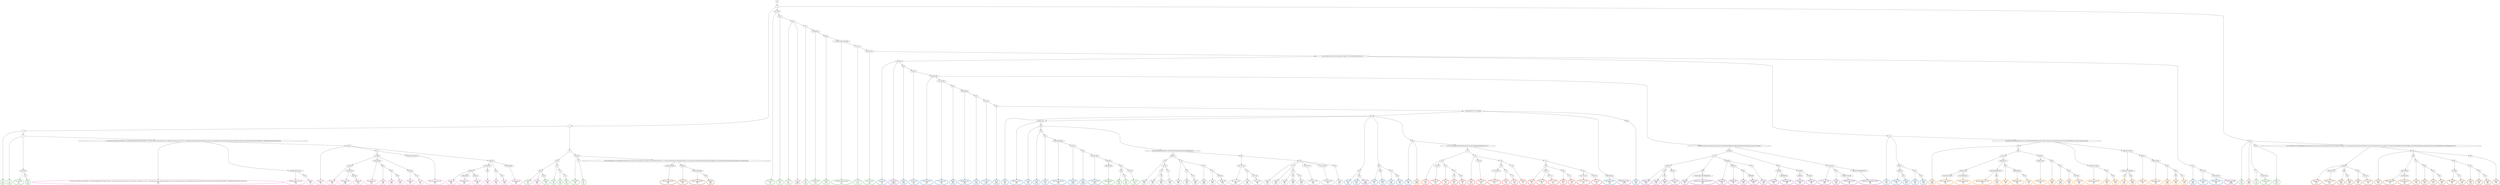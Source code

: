 digraph T {
	{
		rank=same
		424 [penwidth=3,colorscheme=set19,color=3,label="2_P\nP\n3.9%"]
		422 [penwidth=3,colorscheme=set19,color=3,label="7_P\nP\n4.5%"]
		420 [penwidth=3,colorscheme=set19,color=3,label="8;12;16;29_P\nP\n1.8%"]
		418 [penwidth=3,colorscheme=set19,color=3,label="52_P\nP\n5.3%"]
		414 [penwidth=3,colorscheme=set19,color=3,label="25;28_P\nP\n2.9%"]
		412 [penwidth=3,colorscheme=set19,color=3,label="33;40_P\nP\n5.1%"]
		410 [penwidth=3,colorscheme=set19,color=3,label="39_P\nP\n2.3%"]
		408 [penwidth=3,colorscheme=set19,color=3,label="45_P\nP\n1.9%"]
		406 [penwidth=3,colorscheme=set19,color=3,label="48_P\nP\n5.3%"]
		404 [penwidth=3,colorscheme=set19,color=3,label="14;24;38_P\nP\n1.9%"]
		402 [penwidth=3,colorscheme=set19,color=3,label="50_P\nP\n6%"]
		400 [penwidth=3,colorscheme=set19,color=3,label="3;5;13;18_P\nP\n1.5%"]
		398 [penwidth=3,colorscheme=set19,color=3,label="23;27_P\nP\n1.1%"]
		396 [penwidth=3,colorscheme=set19,color=3,label="32;37_P\nP\n6.8%"]
		394 [penwidth=3,colorscheme=set19,color=3,label="44_P\nP\n1.3%"]
		392 [penwidth=3,colorscheme=set19,color=3,label="57;60;61;64_P\nP\n0.51%"]
		390 [penwidth=3,colorscheme=set19,color=3,label="67;69_P\nP\n0.77%"]
		388 [penwidth=3,colorscheme=set19,color=3,label="77;90;93;99;100;104;106_P\nP\n0.25%"]
		386 [penwidth=3,colorscheme=set19,color=3,label="111;113_P\nP\n0.21%"]
		384 [penwidth=3,colorscheme=set19,color=3,label="116;119;122_P\nP\n0.16%"]
		360 [penwidth=3,colorscheme=set19,color=3,label="681;686;693_P\nP\n5.4%"]
		357 [penwidth=3,colorscheme=set19,color=3,label="699_P\nP\n8.6%"]
		355 [penwidth=3,colorscheme=set19,color=3,label="713_P\nP\n5.6%"]
		353 [penwidth=3,colorscheme=set19,color=3,label="704;710_P\nP\n9.4%"]
		351 [penwidth=3,colorscheme=set19,color=3,label="4;9_P\nP\n3.2%"]
		349 [penwidth=3,colorscheme=set19,color=3,label="17_P\nP\n2.3%"]
		347 [penwidth=3,colorscheme=set19,color=3,label="22;26;31;36_P\nP\n5.3%"]
		345 [penwidth=3,colorscheme=set19,color=3,label="30;35_P\nP\n6.6%"]
		343 [penwidth=3,colorscheme=set19,color=2,label="217_M1\nM1\n1.4%"]
		340 [penwidth=3,colorscheme=set19,color=2,label="230;233_M1\nM1\n1.2%"]
		338 [penwidth=3,colorscheme=set19,color=2,label="250_M1\nM1\n6.7%"]
		336 [penwidth=3,colorscheme=set19,color=2,label="232_M1\nM1\n1.6%"]
		334 [penwidth=3,colorscheme=set19,color=2,label="239_M1\nM1\n5.2%"]
		332 [penwidth=3,colorscheme=set19,color=2,label="223_M1\nM1\n0.38%"]
		330 [penwidth=3,colorscheme=set19,color=2,label="237;243_M1\nM1\n2.1%"]
		328 [penwidth=3,colorscheme=set19,color=2,label="248;254;263_M1\nM1\n6%"]
		327 [penwidth=3,colorscheme=set19,color=2,label="225;228_M1\nM1\n3.4%"]
		326 [penwidth=3,colorscheme=set19,color=2,label="236_M1\nM1\n0.16%"]
		325 [penwidth=3,colorscheme=set19,color=2,label="247;253_M1\nM1\n3.4%"]
		324 [penwidth=3,colorscheme=set19,color=2,label="258;262;269_M1\nM1\n0.81%"]
		323 [penwidth=3,colorscheme=set19,color=2,label="277;279;282_M1\nM1\n0.34%"]
		322 [penwidth=3,colorscheme=set19,color=2,label="286_M1\nM1\n0.65%"]
		321 [penwidth=3,colorscheme=set19,color=2,label="296;299;303_M1\nM1\n0.061%"]
		320 [penwidth=3,colorscheme=set19,color=2,label="307_M1\nM1\n0.19%"]
		319 [penwidth=3,colorscheme=set19,color=2,label="311;316_M1\nM1\n0.042%"]
		318 [penwidth=3,colorscheme=set19,color=2,label="333_M1\nM1\n0.023%"]
		316 [penwidth=3,colorscheme=set19,color=2,label="384;388;401_M1\nM1\n6.4%"]
		315 [penwidth=3,colorscheme=set19,color=2,label="387_M1\nM1\n3.9%"]
		313 [penwidth=3,colorscheme=set19,color=2,label="391_M1\nM1\n5.8%"]
		311 [penwidth=3,colorscheme=set19,color=2,label="397_M1\nM1\n6.1%"]
		310 [penwidth=3,colorscheme=set19,color=2,label="396;407;413_M1\nM1\n3.6%"]
		309 [penwidth=3,colorscheme=set19,color=2,label="419_M1\nM1\n5.5%"]
		308 [penwidth=3,colorscheme=set19,color=2,label="422_M1\nM1\n0.59%"]
		307 [penwidth=3,colorscheme=set19,color=2,label="431_M1\nM1\n2.3%"]
		306 [penwidth=3,colorscheme=set19,color=2,label="445;450;456;464_M1\nM1\n0.28%"]
		305 [penwidth=3,colorscheme=set19,color=2,label="470;478_M1\nM1\n0.085%"]
		304 [penwidth=3,colorscheme=set19,color=2,label="504_M1\nM1\n0.038%"]
		303 [penwidth=3,colorscheme=set19,color=2,label="512;522;590_M1\nM1\n0.034%"]
		301 [penwidth=3,colorscheme=set19,color=2,label="400_M1\nM1\n3.1%"]
		299 [penwidth=3,colorscheme=set19,color=2,label="406_M1\nM1\n6.7%"]
		297 [penwidth=3,colorscheme=set19,color=2,label="412_M1\nM1\n0.45%"]
		295 [penwidth=3,colorscheme=set19,color=2,label="418_M1\nM1\n5.5%"]
		293 [penwidth=3,colorscheme=set19,color=2,label="405_M1\nM1\n9%"]
		291 [penwidth=3,colorscheme=set19,color=2,label="390_M1\nM1\n6.8%"]
		289 [penwidth=3,colorscheme=set19,color=8,label="11;15;20;34;41;46;49;54;55;59;63;66;71;74;78;81;82;85;88;92;94;97;98;102;108;117;118;120;124;126;128;129;130;132;137;140;148;157;159;162;170;173;177;180;186;189;194;195;198;200;204;206;213;216;221;231;234;240;245;251;256;259;264;281;287;291;294;302;305;310;318;323;330;332;339;342;346;349;377;385;389;392;402;409;423;428;432_M2\nM2\n4.2%"]
		287 [penwidth=3,colorscheme=set19,color=8,label="439;465;480;515;524_M2\nM2\n1.2%"]
		285 [penwidth=3,colorscheme=set19,color=8,label="583_M2\nM2\n5%"]
		283 [penwidth=3,colorscheme=set19,color=8,label="451;457_M2\nM2\n1.5%"]
		279 [penwidth=3,colorscheme=set19,color=8,label="507;523_M2\nM2\n1.6%"]
		277 [penwidth=3,colorscheme=set19,color=8,label="547;561;582_M2\nM2\n0.49%"]
		275 [penwidth=3,colorscheme=set19,color=8,label="604;625_M2\nM2\n5.1%"]
		273 [penwidth=3,colorscheme=set19,color=8,label="535;546;560_M2\nM2\n2.4%"]
		271 [penwidth=3,colorscheme=set19,color=8,label="594_M2\nM2\n1.6%"]
		269 [penwidth=3,colorscheme=set19,color=8,label="615_M2\nM2\n5.4%"]
		267 [penwidth=3,colorscheme=set19,color=8,label="632_M2\nM2\n5.1%"]
		265 [penwidth=3,colorscheme=set19,color=8,label="545;559_M2\nM2\n1.4%"]
		263 [penwidth=3,colorscheme=set19,color=8,label="571_M2\nM2\n11%"]
		261 [penwidth=3,colorscheme=set19,color=8,label="506;514;544;558;570_M2\nM2\n5.7%"]
		257 [penwidth=3,colorscheme=set19,color=8,label="569;581_M2\nM2\n3.9%"]
		255 [penwidth=3,colorscheme=set19,color=8,label="593;603;614_M2\nM2\n6.3%"]
		253 [penwidth=3,colorscheme=set19,color=8,label="602;613_M2\nM2\n6.5%"]
		251 [penwidth=3,colorscheme=set19,color=8,label="592_M2\nM2\n7.4%"]
		249 [penwidth=3,colorscheme=set19,color=8,label="533_M2\nM2\n7.8%"]
		247 [penwidth=3,colorscheme=set19,color=8,label="591_M2\nM2\n5.2%"]
		245 [penwidth=3,colorscheme=set19,color=8,label="543;556;580_M2\nM2\n6.6%"]
		244 [penwidth=3,colorscheme=set19,color=8,label="25;28_M2\nM2\n3.9%"]
		243 [penwidth=3,colorscheme=set19,color=8,label="32;37_M2\nM2\n0.0047%"]
		242 [penwidth=3,colorscheme=set19,color=8,label="4;9_M2\nM2\n0.92%"]
		238 [penwidth=3,colorscheme=set19,color=9,label="708_M3\nM3\n2.3%"]
		235 [penwidth=3,colorscheme=set19,color=9,label="720_M3\nM3\n1.6%"]
		233 [penwidth=3,colorscheme=set19,color=9,label="740_M3\nM3\n5.6%"]
		231 [penwidth=3,colorscheme=set19,color=9,label="727_M3\nM3\n7.4%"]
		229 [penwidth=3,colorscheme=set19,color=9,label="719_M3\nM3\n1.5%"]
		227 [penwidth=3,colorscheme=set19,color=9,label="726_M3\nM3\n2.2%"]
		225 [penwidth=3,colorscheme=set19,color=9,label="753_M3\nM3\n6.4%"]
		223 [penwidth=3,colorscheme=set19,color=9,label="739_M3\nM3\n0.63%"]
		221 [penwidth=3,colorscheme=set19,color=9,label="745_M3\nM3\n1.3%"]
		219 [penwidth=3,colorscheme=set19,color=9,label="760;765_M3\nM3\n5.3%"]
		216 [penwidth=3,colorscheme=set19,color=9,label="700;707;715_M3\nM3\n0.45%"]
		214 [penwidth=3,colorscheme=set19,color=9,label="725_M3\nM3\n4.4%"]
		212 [penwidth=3,colorscheme=set19,color=9,label="732;744_M3\nM3\n7.6%"]
		210 [penwidth=3,colorscheme=set19,color=9,label="706_M3\nM3\n8.1%"]
		208 [penwidth=3,colorscheme=set19,color=9,label="714_M3\nM3\n9.8%"]
		206 [penwidth=3,colorscheme=set19,color=9,label="724_M3\nM3\n1.2%"]
		204 [penwidth=3,colorscheme=set19,color=9,label="738_M3\nM3\n5.2%"]
		202 [penwidth=3,colorscheme=set19,color=9,label="743_M3\nM3\n8.2%"]
		200 [penwidth=3,colorscheme=set19,color=9,label="718;731;737_M3\nM3\n8.5%"]
		198 [penwidth=3,colorscheme=set19,color=9,label="723;730;736_M3\nM3\n7%"]
		196 [penwidth=3,colorscheme=set19,color=9,label="752_M3\nM3\n5.2%"]
		193 [penwidth=3,colorscheme=set19,color=7,label="442;453;461;468_M4\nM4\n6.3%"]
		191 [penwidth=3,colorscheme=set19,color=7,label="446;452_M4\nM4\n3.1%"]
		189 [penwidth=3,colorscheme=set19,color=7,label="460;475;483;489_M4\nM4\n4.7%"]
		187 [penwidth=3,colorscheme=set19,color=7,label="499_M4\nM4\n5.8%"]
		184 [penwidth=3,colorscheme=set19,color=7,label="436;441_M4\nM4\n3.2%"]
		182 [penwidth=3,colorscheme=set19,color=7,label="459;467;474_M4\nM4\n9.5%"]
		180 [penwidth=3,colorscheme=set19,color=7,label="498_M4\nM4\n0.62%"]
		178 [penwidth=3,colorscheme=set19,color=7,label="548_M4\nM4\n5.6%"]
		176 [penwidth=3,colorscheme=set19,color=7,label="509_M4\nM4\n2%"]
		174 [penwidth=3,colorscheme=set19,color=7,label="527;537_M4\nM4\n5%"]
		172 [penwidth=3,colorscheme=set19,color=7,label="440_M4\nM4\n2.4%"]
		169 [penwidth=3,colorscheme=set19,color=7,label="466;473;488_M4\nM4\n2%"]
		167 [penwidth=3,colorscheme=set19,color=7,label="518;526;536_M4\nM4\n5.3%"]
		165 [penwidth=3,colorscheme=set19,color=7,label="472_M4\nM4\n1.7%"]
		163 [penwidth=3,colorscheme=set19,color=7,label="482_M4\nM4\n2.7%"]
		161 [penwidth=3,colorscheme=set19,color=7,label="497_M4\nM4\n2.7%"]
		159 [penwidth=3,colorscheme=set19,color=7,label="525_M4\nM4\n10%"]
		156 [penwidth=3,colorscheme=set19,color=7,label="487;496_M4\nM4\n2.7%"]
		154 [penwidth=3,colorscheme=set19,color=7,label="517_M4\nM4\n5.5%"]
		152 [penwidth=3,colorscheme=set19,color=7,label="495_M4\nM4\n1.8%"]
		150 [penwidth=3,colorscheme=set19,color=7,label="508_M4\nM4\n3.7%"]
		148 [penwidth=3,colorscheme=set19,color=7,label="516_M4\nM4\n5.6%"]
		146 [penwidth=3,colorscheme=set19,color=7,label="494_M4\nM4\n7.7%"]
		143 [penwidth=3,colorscheme=set19,color=5,label="476_M5\nM5\n0.63%"]
		138 [penwidth=3,colorscheme=set19,color=5,label="565;576;587;599_M5\nM5\n5.2%"]
		136 [penwidth=3,colorscheme=set19,color=5,label="575;610;620;628_M5\nM5\n7.1%"]
		133 [penwidth=3,colorscheme=set19,color=5,label="586;598;609;619;637_M5\nM5\n1.7%"]
		131 [penwidth=3,colorscheme=set19,color=5,label="646_M5\nM5\n6.1%"]
		129 [penwidth=3,colorscheme=set19,color=5,label="597_M5\nM5\n5%"]
		127 [penwidth=3,colorscheme=set19,color=5,label="608;636;645_M5\nM5\n3.3%"]
		125 [penwidth=3,colorscheme=set19,color=5,label="673_M5\nM5\n7%"]
		122 [penwidth=3,colorscheme=set19,color=5,label="596;607;618_M5\nM5\n7.1%"]
		120 [penwidth=3,colorscheme=set19,color=5,label="606_M5\nM5\n2.8%"]
		118 [penwidth=3,colorscheme=set19,color=5,label="627_M5\nM5\n0.52%"]
		116 [penwidth=3,colorscheme=set19,color=5,label="644_M5\nM5\n1.2%"]
		114 [penwidth=3,colorscheme=set19,color=5,label="672;682_M5\nM5\n5.5%"]
		112 [penwidth=3,colorscheme=set19,color=5,label="484;501;551;562_M5\nM5\n1.3%"]
		110 [penwidth=3,colorscheme=set19,color=5,label="585_M5\nM5\n5%"]
		108 [penwidth=3,colorscheme=set19,color=5,label="635_M5\nM5\n5.1%"]
		104 [penwidth=3,colorscheme=set19,color=5,label="617_M5\nM5\n8.4%"]
		102 [penwidth=3,colorscheme=set19,color=5,label="634_M5\nM5\n5.8%"]
		100 [penwidth=3,colorscheme=set19,color=5,label="549;572_M5\nM5\n2%"]
		98 [penwidth=3,colorscheme=set19,color=5,label="605;616;626_M5\nM5\n3.3%"]
		96 [penwidth=3,colorscheme=set19,color=5,label="633_M5\nM5\n0.25%"]
		93 [penwidth=3,colorscheme=set19,color=5,label="655_M5\nM5\n10%"]
		91 [penwidth=3,colorscheme=set19,color=5,label="671_M5\nM5\n5.7%"]
		90 [penwidth=3,colorscheme=set19,color=5,label="405_M5\nM5\n0.047%"]
		89 [penwidth=3,colorscheme=set19,color=4,label="248;254;263_M6\nM6\n0.0086%"]
		88 [penwidth=3,colorscheme=set19,color=4,label="225;228_M6\nM6\n0.0086%"]
		83 [penwidth=3,colorscheme=set19,color=4,label="623;631_M6\nM6\n0.37%"]
		81 [penwidth=3,colorscheme=set19,color=4,label="641_M6\nM6\n1.3%"]
		79 [penwidth=3,colorscheme=set19,color=4,label="652_M6\nM6\n11%"]
		77 [penwidth=3,colorscheme=set19,color=4,label="662;677_M6\nM6\n7.1%"]
		75 [penwidth=3,colorscheme=set19,color=4,label="630_M6\nM6\n2%"]
		73 [penwidth=3,colorscheme=set19,color=4,label="640;651;661;676;680;685;691_M6\nM6\n5.9%"]
		71 [penwidth=3,colorscheme=set19,color=4,label="639;650_M6\nM6\n6.1%"]
		69 [penwidth=3,colorscheme=set19,color=4,label="660;667_M6\nM6\n5%"]
		67 [penwidth=3,colorscheme=set19,color=4,label="684_M6\nM6\n1.3%"]
		65 [penwidth=3,colorscheme=set19,color=4,label="690;698_M6\nM6\n5.7%"]
		63 [penwidth=3,colorscheme=set19,color=4,label="675_M6\nM6\n5.2%"]
		60 [penwidth=3,colorscheme=set19,color=4,label="612;629_M6\nM6\n2.2%"]
		58 [penwidth=3,colorscheme=set19,color=4,label="649;659;666_M6\nM6\n5.2%"]
		55 [penwidth=3,colorscheme=set19,color=4,label="648;658_M6\nM6\n6.4%"]
		53 [penwidth=3,colorscheme=set19,color=4,label="657;665_M6\nM6\n11%"]
		51 [penwidth=3,colorscheme=set19,color=4,label="577;611;621_M6\nM6\n8.3%"]
		49 [penwidth=3,colorscheme=set19,color=4,label="647_M6\nM6\n2.6%"]
		47 [penwidth=3,colorscheme=set19,color=4,label="683;697;703;709_M6\nM6\n8%"]
		45 [penwidth=3,colorscheme=set19,color=4,label="656;674;679;689;696;702_M6\nM6\n5.2%"]
		44 [penwidth=3,colorscheme=set19,color=4,label="384;388;401_M6\nM6\n0.017%"]
		43 [penwidth=3,colorscheme=set19,color=4,label="397_M6\nM6\n0.0086%"]
		39 [penwidth=3,colorscheme=set19,color=1,label="722_M7\nM7\n14%"]
		37 [penwidth=3,colorscheme=set19,color=1,label="735;759_M7\nM7\n6.5%"]
		35 [penwidth=3,colorscheme=set19,color=1,label="751_M7\nM7\n2.1%"]
		32 [penwidth=3,colorscheme=set19,color=1,label="764_M7\nM7\n6.3%"]
		30 [penwidth=3,colorscheme=set19,color=1,label="769_M7\nM7\n9%"]
		28 [penwidth=3,colorscheme=set19,color=1,label="729_M7\nM7\n0.47%"]
		26 [penwidth=3,colorscheme=set19,color=1,label="734;750_M7\nM7\n6.5%"]
		22 [penwidth=3,colorscheme=set19,color=1,label="757;763;768_M7\nM7\n6.7%"]
		20 [penwidth=3,colorscheme=set19,color=1,label="762_M7\nM7\n2.7%"]
		18 [penwidth=3,colorscheme=set19,color=1,label="772_M7\nM7\n5.2%"]
		16 [penwidth=3,colorscheme=set19,color=1,label="756_M7\nM7\n7%"]
		13 [penwidth=3,colorscheme=set19,color=1,label="728_M7\nM7\n7.2%"]
		11 [penwidth=3,colorscheme=set19,color=1,label="748;761_M7\nM7\n1.6%"]
		9 [penwidth=3,colorscheme=set19,color=1,label="767;771_M7\nM7\n6.2%"]
		7 [penwidth=3,colorscheme=set19,color=1,label="766_M7\nM7\n0.2%"]
		5 [penwidth=3,colorscheme=set19,color=1,label="770_M7\nM7\n5.1%"]
		2 [penwidth=3,colorscheme=set19,color=1,label="741;747;755_M7\nM7\n5.1%"]
		0 [penwidth=3,colorscheme=set19,color=1,label="746;754_M7\nM7\n7.9%"]
	}
	428 [label="GL"]
	427 [label="0"]
	426 [label="1"]
	425 [label="2"]
	423 [label="7"]
	421 [label="8;12;16;29"]
	419 [label="52"]
	417 [label="6"]
	416 [label="10;19"]
	415 [label="25;28"]
	413 [label="33;40"]
	411 [label="39"]
	409 [label="45"]
	407 [label="48"]
	405 [label="14;24;38"]
	403 [label="50"]
	401 [label="3;5;13;18"]
	399 [label="23;27"]
	397 [label="32;37"]
	395 [label="44"]
	393 [label="57;60;61;64"]
	391 [label="67;69"]
	389 [label="77;90;93;99;100;104;106"]
	387 [label="111;113"]
	385 [label="116;119;122"]
	383 [label="131;133;135;136;143;147;150;154;164;167;169;172;176;179;191;197;209;212;215"]
	382 [label="225;228"]
	381 [label="236"]
	380 [label="247;253"]
	379 [label="258;262;269"]
	378 [label="277;279;282"]
	377 [label="286"]
	376 [label="296;299;303"]
	375 [label="307"]
	374 [label="311;316"]
	373 [label="333"]
	372 [label="361;364;367;371;372;375;380"]
	371 [label="387"]
	370 [label="396;407;413"]
	369 [label="419"]
	368 [label="422"]
	367 [label="431"]
	366 [label="445;450;456;464"]
	365 [label="470;478"]
	364 [label="504"]
	363 [label="512;522;590"]
	362 [label="654;670"]
	361 [label="681;686;693"]
	359 [label="692"]
	358 [label="699"]
	356 [label="713"]
	354 [label="704;710"]
	352 [label="4;9"]
	350 [label="17"]
	348 [label="22;26;31;36"]
	346 [label="30;35"]
	344 [label="217"]
	342 [label="220;227"]
	341 [label="230;233"]
	339 [label="250"]
	337 [label="232"]
	335 [label="239"]
	333 [label="223"]
	331 [label="237;243"]
	329 [label="248;254;263"]
	317 [label="384;388;401"]
	314 [label="391"]
	312 [label="397"]
	302 [label="400"]
	300 [label="406"]
	298 [label="412"]
	296 [label="418"]
	294 [label="405"]
	292 [label="390"]
	290 [label="11;15;20;34;41;46;49;54;55;59;63;66;71;74;78;81;82;85;88;92;94;97;98;102;108;117;118;120;124;126;128;129;130;132;137;140;148;157;159;162;170;173;177;180;186;189;194;195;198;200;204;206;213;216;221;231;234;240;245;251;256;259;264;281;287;291;294;302;305;310;318;323;330;332;339;342;346;349;377;385;389;392;402;409;423;428;432"]
	288 [label="439;465;480;515;524"]
	286 [label="583"]
	284 [label="451;457"]
	282 [label="471"]
	281 [label="479;493"]
	280 [label="507;523"]
	278 [label="547;561;582"]
	276 [label="604;625"]
	274 [label="535;546;560"]
	272 [label="594"]
	270 [label="615"]
	268 [label="632"]
	266 [label="545;559"]
	264 [label="571"]
	262 [label="506;514;544;558;570"]
	260 [label="492;505"]
	259 [label="513;534;557"]
	258 [label="569;581"]
	256 [label="593;603;614"]
	254 [label="602;613"]
	252 [label="592"]
	250 [label="533"]
	248 [label="591"]
	246 [label="543;556;580"]
	241 [label="438;444;449;463;469;503;521;532;555;568;579;589;601;624;642;653;664;669;678"]
	240 [label="688;701"]
	239 [label="708"]
	237 [label="711;716"]
	236 [label="720"]
	234 [label="740"]
	232 [label="727"]
	230 [label="719"]
	228 [label="726"]
	226 [label="753"]
	224 [label="739"]
	222 [label="745"]
	220 [label="760;765"]
	218 [label="695"]
	217 [label="700;707;715"]
	215 [label="725"]
	213 [label="732;744"]
	211 [label="706"]
	209 [label="714"]
	207 [label="724"]
	205 [label="738"]
	203 [label="743"]
	201 [label="718;731;737"]
	199 [label="723;730;736"]
	197 [label="752"]
	195 [label="43;51;53;58;62;65;70;73;76;80;84;87;91;96;101;107;114;123;127;138;139;141;145;149;151;155;158;160;163;165;171;174;181;183;184;188;192;196;199;202;208;211;214;219;222;241;246;260;265;268;274;285;293;306;315;321;324;343;353;355;363;365;381;393;403;410;415;420;424;434"]
	194 [label="442;453;461;468"]
	192 [label="446;452"]
	190 [label="460;475;483;489"]
	188 [label="499"]
	186 [label="21;42;47;56;68;72;75;79;83;86;89;95;103;105;109;110;112;115;121;125;134;142;144;146;152;153;156;161;166;168;175;178;182;185;187;190;193;201;203;205;207;210;218;235;242;252;257;261;266;272;275;276;278;284;288;292;295;301;304;309;314;320;326;328;329;331;336;338;341;348;351;352;358;362;368;373;376;398;408;414;433"]
	185 [label="436;441"]
	183 [label="459;467;474"]
	181 [label="498"]
	179 [label="548"]
	177 [label="509"]
	175 [label="527;537"]
	173 [label="440"]
	171 [label="458"]
	170 [label="466;473;488"]
	168 [label="518;526;536"]
	166 [label="472"]
	164 [label="482"]
	162 [label="497"]
	160 [label="525"]
	158 [label="481"]
	157 [label="487;496"]
	155 [label="517"]
	153 [label="495"]
	151 [label="508"]
	149 [label="516"]
	147 [label="494"]
	145 [label="224;226;229;238;244;249;255;267;270;271;280;283;290;298;308;313;317;319;327;334;335;345;354;357;360;370;374;379;383;386;395;411;416;421;426;437;443;454"]
	144 [label="476"]
	142 [label="485"]
	141 [label="511;519"]
	140 [label="529;541;552"]
	139 [label="565;576;587;599"]
	137 [label="575;610;620;628"]
	135 [label="540;564;574"]
	134 [label="586;598;609;619;637"]
	132 [label="646"]
	130 [label="597"]
	128 [label="608;636;645"]
	126 [label="673"]
	124 [label="539;563"]
	123 [label="596;607;618"]
	121 [label="606"]
	119 [label="627"]
	117 [label="644"]
	115 [label="672;682"]
	113 [label="484;501;551;562"]
	111 [label="585"]
	109 [label="635"]
	107 [label="490;500;510;528"]
	106 [label="538;550;573;584;595"]
	105 [label="617"]
	103 [label="634"]
	101 [label="549;572"]
	99 [label="605;616;626"]
	97 [label="633"]
	95 [label="643"]
	94 [label="655"]
	92 [label="671"]
	87 [label="273;289;297;300;312;322;325;337;340;344;347;350;356;359;366;369;378;382;394;399;404;425;429;435;447;462;477;530;542"]
	86 [label="553;566"]
	85 [label="578"]
	84 [label="623;631"]
	82 [label="641"]
	80 [label="652"]
	78 [label="662;677"]
	76 [label="630"]
	74 [label="640;651;661;676;680;685;691"]
	72 [label="639;650"]
	70 [label="660;667"]
	68 [label="684"]
	66 [label="690;698"]
	64 [label="675"]
	62 [label="600"]
	61 [label="612;629"]
	59 [label="649;659;666"]
	57 [label="622;638"]
	56 [label="648;658"]
	54 [label="657;665"]
	52 [label="577;611;621"]
	50 [label="647"]
	48 [label="683;697;703;709"]
	46 [label="656;674;679;689;696;702"]
	42 [label="417;427;430;448;455;486;491;502;520;531;554;567;588;663;668;687;694;705;712"]
	41 [label="717"]
	40 [label="722"]
	38 [label="735;759"]
	36 [label="751"]
	34 [label="758"]
	33 [label="764"]
	31 [label="769"]
	29 [label="729"]
	27 [label="734;750"]
	25 [label="742"]
	24 [label="749"]
	23 [label="757;763;768"]
	21 [label="762"]
	19 [label="772"]
	17 [label="756"]
	15 [label="721"]
	14 [label="728"]
	12 [label="748;761"]
	10 [label="767;771"]
	8 [label="766"]
	6 [label="770"]
	4 [label="733"]
	3 [label="741;747;755"]
	1 [label="746;754"]
	428 -> 427
	427 -> 426
	427 -> 401
	427 -> 352
	426 -> 425
	426 -> 417
	425 -> 424
	425 -> 423
	423 -> 422
	423 -> 421
	423 -> 290
	421 -> 420
	421 -> 419
	419 -> 418
	417 -> 416
	417 -> 405
	416 -> 415
	416 -> 411
	415 -> 414
	415 -> 413
	415 -> 244
	413 -> 412
	411 -> 410
	411 -> 409
	409 -> 408
	409 -> 407
	407 -> 406
	405 -> 404
	405 -> 403
	405 -> 195
	403 -> 402
	401 -> 400
	401 -> 399
	399 -> 398
	399 -> 397
	397 -> 396
	397 -> 395
	397 -> 243
	395 -> 394
	395 -> 393
	393 -> 392
	393 -> 391
	391 -> 390
	391 -> 389
	389 -> 388
	389 -> 387
	387 -> 386
	387 -> 385
	385 -> 384
	385 -> 383
	383 -> 382
	383 -> 344
	383 -> 333
	382 -> 381
	382 -> 327
	382 -> 88
	381 -> 380
	381 -> 326
	380 -> 379
	380 -> 325
	379 -> 378
	379 -> 324
	379 -> 87
	378 -> 377
	378 -> 323
	377 -> 376
	377 -> 322
	376 -> 375
	376 -> 321
	375 -> 374
	375 -> 320
	374 -> 373
	374 -> 319
	373 -> 372
	373 -> 318
	372 -> 371
	372 -> 317
	372 -> 292
	371 -> 370
	371 -> 315
	371 -> 314
	371 -> 302
	371 -> 294
	370 -> 369
	370 -> 310
	369 -> 368
	369 -> 309
	369 -> 241
	368 -> 367
	368 -> 308
	367 -> 366
	367 -> 307
	366 -> 365
	366 -> 306
	365 -> 364
	365 -> 305
	364 -> 363
	364 -> 304
	363 -> 362
	363 -> 303
	362 -> 361
	362 -> 359
	361 -> 360
	359 -> 358
	359 -> 354
	358 -> 357
	358 -> 356
	356 -> 355
	354 -> 353
	352 -> 351
	352 -> 350
	352 -> 346
	352 -> 242
	352 -> 186
	350 -> 349
	350 -> 348
	348 -> 347
	346 -> 345
	344 -> 343
	344 -> 342
	344 -> 145
	342 -> 341
	342 -> 337
	341 -> 340
	341 -> 339
	339 -> 338
	337 -> 336
	337 -> 335
	335 -> 334
	333 -> 332
	333 -> 331
	331 -> 330
	331 -> 329
	329 -> 328
	329 -> 89
	317 -> 316
	317 -> 44
	314 -> 313
	314 -> 312
	312 -> 311
	312 -> 43
	302 -> 301
	302 -> 300
	302 -> 298
	300 -> 299
	298 -> 297
	298 -> 296
	296 -> 295
	294 -> 293
	294 -> 90
	294 -> 42
	292 -> 291
	290 -> 289
	290 -> 288
	290 -> 284
	288 -> 287
	288 -> 286
	286 -> 285
	284 -> 283
	284 -> 282
	284 -> 260
	282 -> 281
	282 -> 262
	281 -> 280
	281 -> 274
	281 -> 266
	280 -> 279
	280 -> 278
	278 -> 277
	278 -> 276
	276 -> 275
	274 -> 273
	274 -> 272
	272 -> 271
	272 -> 270
	270 -> 269
	270 -> 268
	268 -> 267
	266 -> 265
	266 -> 264
	264 -> 263
	262 -> 261
	260 -> 259
	260 -> 250
	260 -> 246
	259 -> 258
	259 -> 252
	258 -> 257
	258 -> 256
	258 -> 254
	256 -> 255
	254 -> 253
	252 -> 251
	250 -> 249
	250 -> 248
	248 -> 247
	246 -> 245
	241 -> 240
	241 -> 218
	240 -> 239
	240 -> 230
	239 -> 238
	239 -> 237
	237 -> 236
	237 -> 232
	236 -> 235
	236 -> 234
	234 -> 233
	232 -> 231
	230 -> 229
	230 -> 228
	230 -> 224
	228 -> 227
	228 -> 226
	226 -> 225
	224 -> 223
	224 -> 222
	222 -> 221
	222 -> 220
	220 -> 219
	218 -> 217
	218 -> 211
	217 -> 216
	217 -> 215
	215 -> 214
	215 -> 213
	213 -> 212
	211 -> 210
	211 -> 209
	211 -> 201
	211 -> 199
	211 -> 197
	209 -> 208
	209 -> 207
	207 -> 206
	207 -> 205
	207 -> 203
	205 -> 204
	203 -> 202
	201 -> 200
	199 -> 198
	197 -> 196
	195 -> 194
	195 -> 192
	194 -> 193
	192 -> 191
	192 -> 190
	190 -> 189
	190 -> 188
	188 -> 187
	186 -> 185
	186 -> 173
	185 -> 184
	185 -> 183
	185 -> 181
	185 -> 177
	183 -> 182
	181 -> 180
	181 -> 179
	179 -> 178
	177 -> 176
	177 -> 175
	175 -> 174
	173 -> 172
	173 -> 171
	173 -> 158
	173 -> 147
	171 -> 170
	171 -> 166
	170 -> 169
	170 -> 168
	168 -> 167
	166 -> 165
	166 -> 164
	164 -> 163
	164 -> 162
	162 -> 161
	162 -> 160
	160 -> 159
	158 -> 157
	158 -> 153
	157 -> 156
	157 -> 155
	155 -> 154
	153 -> 152
	153 -> 151
	151 -> 150
	151 -> 149
	149 -> 148
	147 -> 146
	145 -> 144
	145 -> 113
	145 -> 107
	144 -> 143
	144 -> 142
	142 -> 141
	142 -> 124
	141 -> 140
	141 -> 135
	140 -> 139
	140 -> 137
	139 -> 138
	137 -> 136
	135 -> 134
	135 -> 130
	134 -> 133
	134 -> 132
	132 -> 131
	130 -> 129
	130 -> 128
	128 -> 127
	128 -> 126
	126 -> 125
	124 -> 123
	124 -> 121
	123 -> 122
	121 -> 120
	121 -> 119
	119 -> 118
	119 -> 117
	117 -> 116
	117 -> 115
	115 -> 114
	113 -> 112
	113 -> 111
	111 -> 110
	111 -> 109
	109 -> 108
	107 -> 106
	107 -> 101
	106 -> 105
	106 -> 103
	105 -> 104
	103 -> 102
	101 -> 100
	101 -> 99
	99 -> 98
	99 -> 97
	97 -> 96
	97 -> 95
	95 -> 94
	95 -> 92
	94 -> 93
	92 -> 91
	87 -> 86
	87 -> 52
	86 -> 85
	86 -> 62
	85 -> 84
	85 -> 76
	85 -> 72
	84 -> 83
	84 -> 82
	84 -> 78
	82 -> 81
	82 -> 80
	80 -> 79
	78 -> 77
	76 -> 75
	76 -> 74
	74 -> 73
	72 -> 71
	72 -> 70
	72 -> 64
	70 -> 69
	70 -> 68
	68 -> 67
	68 -> 66
	66 -> 65
	64 -> 63
	62 -> 61
	62 -> 57
	61 -> 60
	61 -> 59
	59 -> 58
	57 -> 56
	57 -> 54
	56 -> 55
	54 -> 53
	52 -> 51
	52 -> 50
	52 -> 46
	50 -> 49
	50 -> 48
	48 -> 47
	46 -> 45
	42 -> 41
	42 -> 15
	41 -> 40
	41 -> 29
	40 -> 39
	40 -> 38
	40 -> 36
	38 -> 37
	36 -> 35
	36 -> 34
	34 -> 33
	34 -> 31
	33 -> 32
	31 -> 30
	29 -> 28
	29 -> 27
	29 -> 25
	27 -> 26
	25 -> 24
	25 -> 17
	24 -> 23
	24 -> 21
	23 -> 22
	21 -> 20
	21 -> 19
	19 -> 18
	17 -> 16
	15 -> 14
	15 -> 4
	14 -> 13
	14 -> 12
	14 -> 8
	12 -> 11
	12 -> 10
	10 -> 9
	8 -> 7
	8 -> 6
	6 -> 5
	4 -> 3
	4 -> 1
	3 -> 2
	1 -> 0
}
